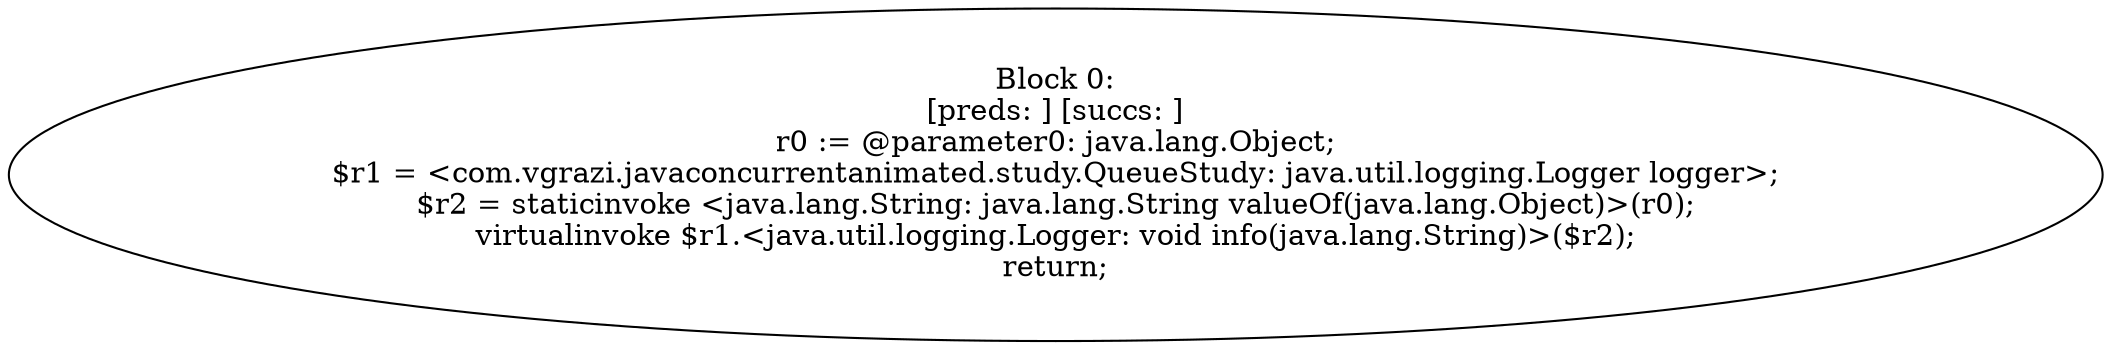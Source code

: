 digraph "unitGraph" {
    "Block 0:
[preds: ] [succs: ]
r0 := @parameter0: java.lang.Object;
$r1 = <com.vgrazi.javaconcurrentanimated.study.QueueStudy: java.util.logging.Logger logger>;
$r2 = staticinvoke <java.lang.String: java.lang.String valueOf(java.lang.Object)>(r0);
virtualinvoke $r1.<java.util.logging.Logger: void info(java.lang.String)>($r2);
return;
"
}
